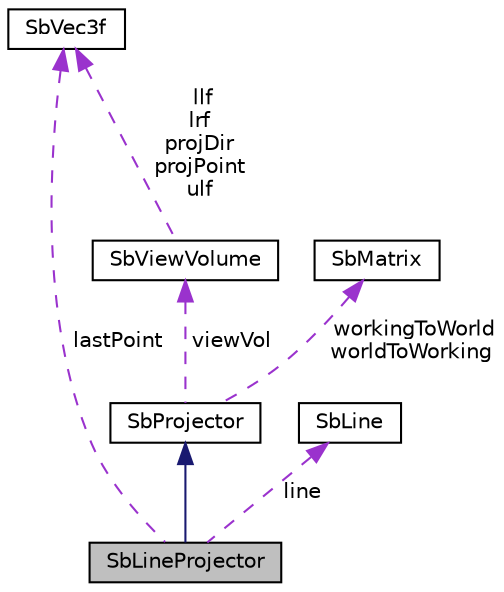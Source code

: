 digraph "SbLineProjector"
{
 // LATEX_PDF_SIZE
  edge [fontname="Helvetica",fontsize="10",labelfontname="Helvetica",labelfontsize="10"];
  node [fontname="Helvetica",fontsize="10",shape=record];
  Node1 [label="SbLineProjector",height=0.2,width=0.4,color="black", fillcolor="grey75", style="filled", fontcolor="black",tooltip="The SbLineProjector class projects 2D points to 3D points along a line."];
  Node2 -> Node1 [dir="back",color="midnightblue",fontsize="10",style="solid",fontname="Helvetica"];
  Node2 [label="SbProjector",height=0.2,width=0.4,color="black", fillcolor="white", style="filled",URL="$classSbProjector.html",tooltip="The SbProjector class is the abstract base projector class."];
  Node3 -> Node2 [dir="back",color="darkorchid3",fontsize="10",style="dashed",label=" viewVol" ,fontname="Helvetica"];
  Node3 [label="SbViewVolume",height=0.2,width=0.4,color="black", fillcolor="white", style="filled",URL="$classSbViewVolume.html",tooltip="The SbViewVolume class is a viewing volume in 3D space."];
  Node4 -> Node3 [dir="back",color="darkorchid3",fontsize="10",style="dashed",label=" llf\nlrf\nprojDir\nprojPoint\nulf" ,fontname="Helvetica"];
  Node4 [label="SbVec3f",height=0.2,width=0.4,color="black", fillcolor="white", style="filled",URL="$classSbVec3f.html",tooltip="The SbVec3f class is a 3 dimensional vector with floating point coordinates."];
  Node5 -> Node2 [dir="back",color="darkorchid3",fontsize="10",style="dashed",label=" workingToWorld\nworldToWorking" ,fontname="Helvetica"];
  Node5 [label="SbMatrix",height=0.2,width=0.4,color="black", fillcolor="white", style="filled",URL="$classSbMatrix.html",tooltip="The SbMatrix class is a 4x4 dimensional representation of a matrix."];
  Node6 -> Node1 [dir="back",color="darkorchid3",fontsize="10",style="dashed",label=" line" ,fontname="Helvetica"];
  Node6 [label="SbLine",height=0.2,width=0.4,color="black", fillcolor="white", style="filled",URL="$classSbLine.html",tooltip="The SbLine class represents a line in 3D space."];
  Node4 -> Node1 [dir="back",color="darkorchid3",fontsize="10",style="dashed",label=" lastPoint" ,fontname="Helvetica"];
}
